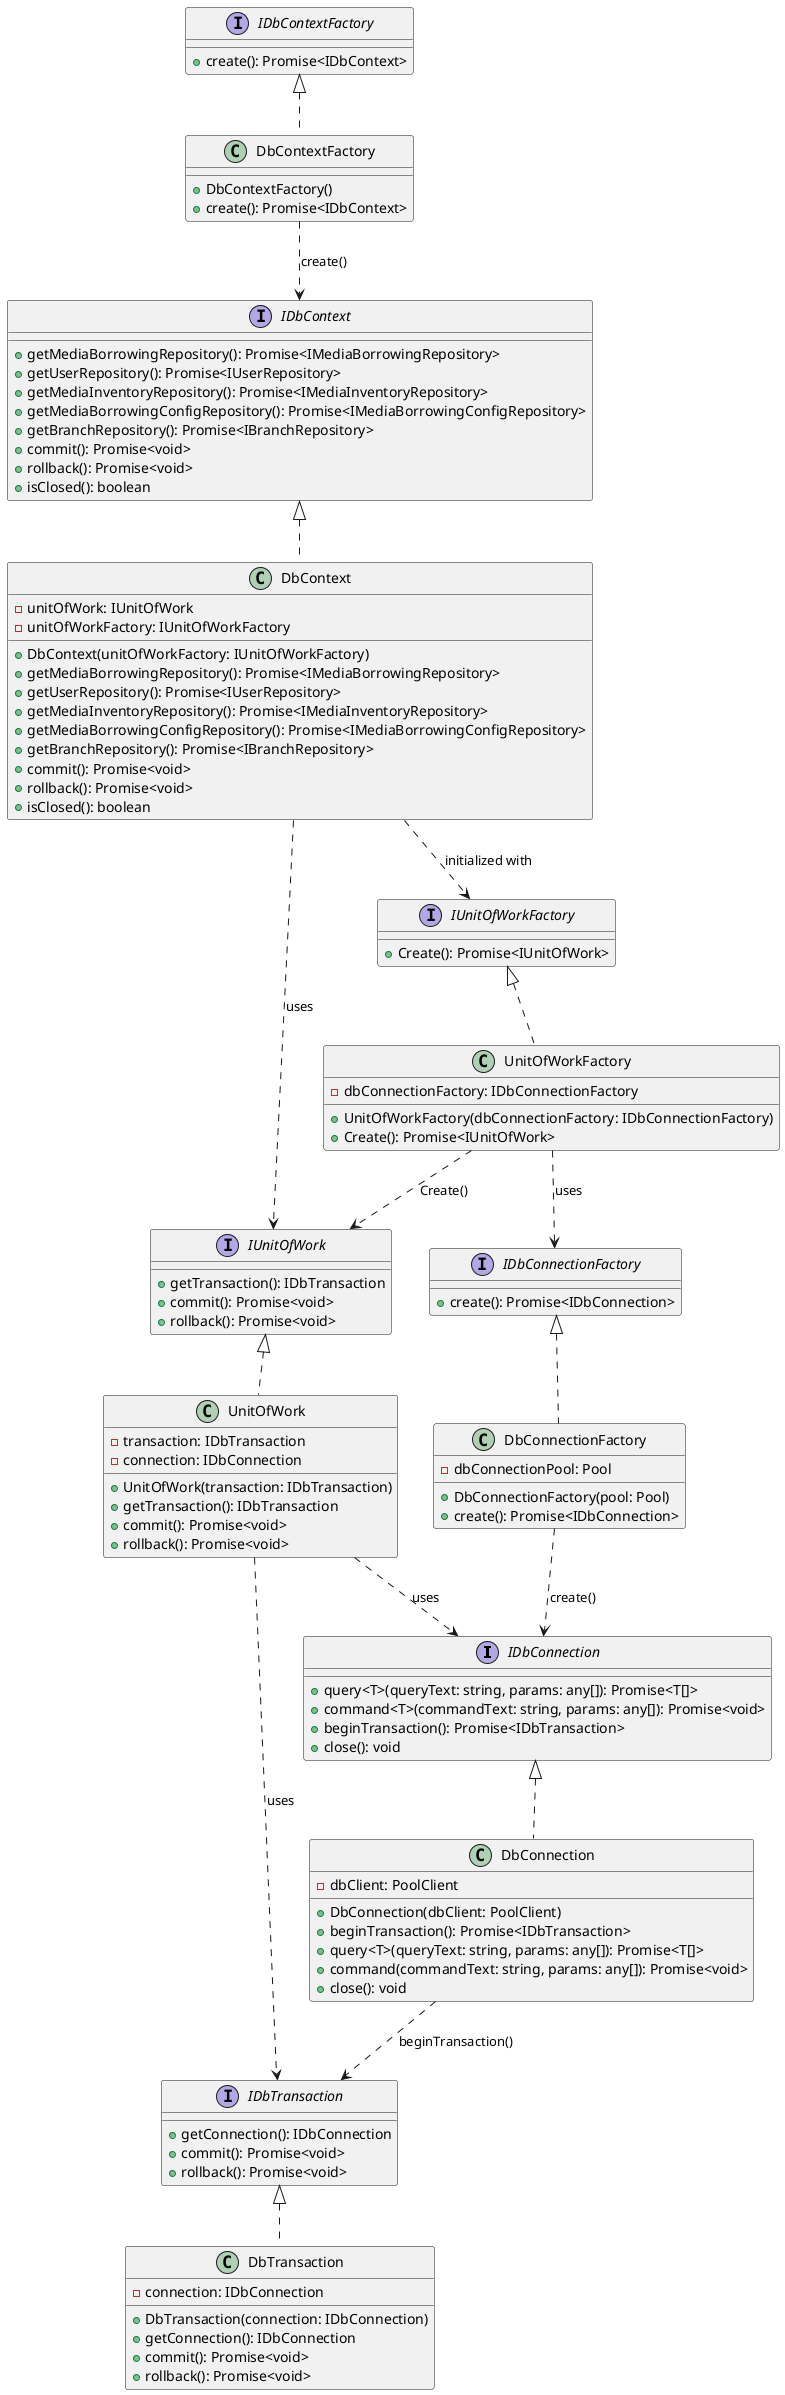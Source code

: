 @startuml

interface IDbConnection {
    +query<T>(queryText: string, params: any[]): Promise<T[]>
    +command<T>(commandText: string, params: any[]): Promise<void>
    +beginTransaction(): Promise<IDbTransaction>
    +close(): void
}

interface IDbConnectionFactory {
    +create(): Promise<IDbConnection>
}

class DbConnection implements IDbConnection {
    -dbClient: PoolClient
    +DbConnection(dbClient: PoolClient)
    +beginTransaction(): Promise<IDbTransaction>
    +query<T>(queryText: string, params: any[]): Promise<T[]>
    +command(commandText: string, params: any[]): Promise<void>
    +close(): void
}

class DbConnectionFactory implements IDbConnectionFactory {
    -dbConnectionPool: Pool
    +DbConnectionFactory(pool: Pool)
    +create(): Promise<IDbConnection>
}

interface IDbTransaction {
    +getConnection(): IDbConnection
    +commit(): Promise<void>
    +rollback(): Promise<void>
}

class DbTransaction implements IDbTransaction {
    -connection: IDbConnection
    +DbTransaction(connection: IDbConnection)
    +getConnection(): IDbConnection
    +commit(): Promise<void>
    +rollback(): Promise<void>
}

interface IUnitOfWork {
    +getTransaction(): IDbTransaction
    +commit(): Promise<void>
    +rollback(): Promise<void>
}

interface IUnitOfWorkFactory {
    +Create(): Promise<IUnitOfWork>
}

class UnitOfWorkFactory implements IUnitOfWorkFactory {
    -dbConnectionFactory: IDbConnectionFactory
    +UnitOfWorkFactory(dbConnectionFactory: IDbConnectionFactory)
    +Create(): Promise<IUnitOfWork>
}

class UnitOfWork implements IUnitOfWork {
    -transaction: IDbTransaction
    -connection: IDbConnection
    +UnitOfWork(transaction: IDbTransaction)
    +getTransaction(): IDbTransaction
    +commit(): Promise<void>
    +rollback(): Promise<void>
}

interface IDbContext {
    +getMediaBorrowingRepository(): Promise<IMediaBorrowingRepository>
    +getUserRepository(): Promise<IUserRepository>
    +getMediaInventoryRepository(): Promise<IMediaInventoryRepository>
    +getMediaBorrowingConfigRepository(): Promise<IMediaBorrowingConfigRepository>
    +getBranchRepository(): Promise<IBranchRepository>
    +commit(): Promise<void>
    +rollback(): Promise<void>
    +isClosed(): boolean
}

class DbContext implements IDbContext {
    -unitOfWork: IUnitOfWork
    -unitOfWorkFactory: IUnitOfWorkFactory
    +DbContext(unitOfWorkFactory: IUnitOfWorkFactory)
    +getMediaBorrowingRepository(): Promise<IMediaBorrowingRepository>
    +getUserRepository(): Promise<IUserRepository>
    +getMediaInventoryRepository(): Promise<IMediaInventoryRepository>
    +getMediaBorrowingConfigRepository(): Promise<IMediaBorrowingConfigRepository>
    +getBranchRepository(): Promise<IBranchRepository>
    +commit(): Promise<void>
    +rollback(): Promise<void>
    +isClosed(): boolean
}

interface IDbContextFactory {
    +create(): Promise<IDbContext>
}

class DbContextFactory implements IDbContextFactory {
    +DbContextFactory()
    +create(): Promise<IDbContext>
}

DbConnectionFactory ..> IDbConnection : create()
UnitOfWorkFactory ..> IUnitOfWork : Create()
UnitOfWorkFactory ..> IDbConnectionFactory : uses

UnitOfWork ..> IDbTransaction : uses
UnitOfWork ..> IDbConnection : uses

DbConnection ..> IDbTransaction : beginTransaction()

DbContextFactory ..> IDbContext : create()

DbContext ..> IUnitOfWork : uses
DbContext ..> IUnitOfWorkFactory : initialized with

@enduml
